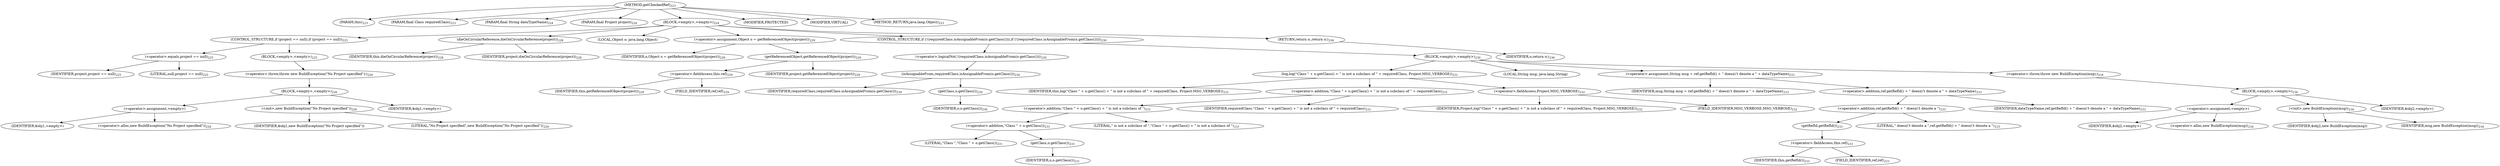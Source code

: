 digraph "getCheckedRef" {  
"246" [label = <(METHOD,getCheckedRef)<SUB>223</SUB>> ]
"29" [label = <(PARAM,this)<SUB>223</SUB>> ]
"247" [label = <(PARAM,final Class requiredClass)<SUB>223</SUB>> ]
"248" [label = <(PARAM,final String dataTypeName)<SUB>224</SUB>> ]
"249" [label = <(PARAM,final Project project)<SUB>224</SUB>> ]
"250" [label = <(BLOCK,&lt;empty&gt;,&lt;empty&gt;)<SUB>224</SUB>> ]
"251" [label = <(CONTROL_STRUCTURE,if (project == null),if (project == null))<SUB>225</SUB>> ]
"252" [label = <(&lt;operator&gt;.equals,project == null)<SUB>225</SUB>> ]
"253" [label = <(IDENTIFIER,project,project == null)<SUB>225</SUB>> ]
"254" [label = <(LITERAL,null,project == null)<SUB>225</SUB>> ]
"255" [label = <(BLOCK,&lt;empty&gt;,&lt;empty&gt;)<SUB>225</SUB>> ]
"256" [label = <(&lt;operator&gt;.throw,throw new BuildException(&quot;No Project specified&quot;);)<SUB>226</SUB>> ]
"257" [label = <(BLOCK,&lt;empty&gt;,&lt;empty&gt;)<SUB>226</SUB>> ]
"258" [label = <(&lt;operator&gt;.assignment,&lt;empty&gt;)> ]
"259" [label = <(IDENTIFIER,$obj1,&lt;empty&gt;)> ]
"260" [label = <(&lt;operator&gt;.alloc,new BuildException(&quot;No Project specified&quot;))<SUB>226</SUB>> ]
"261" [label = <(&lt;init&gt;,new BuildException(&quot;No Project specified&quot;))<SUB>226</SUB>> ]
"262" [label = <(IDENTIFIER,$obj1,new BuildException(&quot;No Project specified&quot;))> ]
"263" [label = <(LITERAL,&quot;No Project specified&quot;,new BuildException(&quot;No Project specified&quot;))<SUB>226</SUB>> ]
"264" [label = <(IDENTIFIER,$obj1,&lt;empty&gt;)> ]
"265" [label = <(dieOnCircularReference,dieOnCircularReference(project))<SUB>228</SUB>> ]
"28" [label = <(IDENTIFIER,this,dieOnCircularReference(project))<SUB>228</SUB>> ]
"266" [label = <(IDENTIFIER,project,dieOnCircularReference(project))<SUB>228</SUB>> ]
"267" [label = <(LOCAL,Object o: java.lang.Object)> ]
"268" [label = <(&lt;operator&gt;.assignment,Object o = getReferencedObject(project))<SUB>229</SUB>> ]
"269" [label = <(IDENTIFIER,o,Object o = getReferencedObject(project))<SUB>229</SUB>> ]
"270" [label = <(getReferencedObject,getReferencedObject(project))<SUB>229</SUB>> ]
"271" [label = <(&lt;operator&gt;.fieldAccess,this.ref)<SUB>229</SUB>> ]
"272" [label = <(IDENTIFIER,this,getReferencedObject(project))<SUB>229</SUB>> ]
"273" [label = <(FIELD_IDENTIFIER,ref,ref)<SUB>229</SUB>> ]
"274" [label = <(IDENTIFIER,project,getReferencedObject(project))<SUB>229</SUB>> ]
"275" [label = <(CONTROL_STRUCTURE,if (!(requiredClass.isAssignableFrom(o.getClass()))),if (!(requiredClass.isAssignableFrom(o.getClass()))))<SUB>230</SUB>> ]
"276" [label = <(&lt;operator&gt;.logicalNot,!(requiredClass.isAssignableFrom(o.getClass())))<SUB>230</SUB>> ]
"277" [label = <(isAssignableFrom,requiredClass.isAssignableFrom(o.getClass()))<SUB>230</SUB>> ]
"278" [label = <(IDENTIFIER,requiredClass,requiredClass.isAssignableFrom(o.getClass()))<SUB>230</SUB>> ]
"279" [label = <(getClass,o.getClass())<SUB>230</SUB>> ]
"280" [label = <(IDENTIFIER,o,o.getClass())<SUB>230</SUB>> ]
"281" [label = <(BLOCK,&lt;empty&gt;,&lt;empty&gt;)<SUB>230</SUB>> ]
"282" [label = <(log,log(&quot;Class &quot; + o.getClass() + &quot; is not a subclass of &quot; + requiredClass, Project.MSG_VERBOSE))<SUB>231</SUB>> ]
"30" [label = <(IDENTIFIER,this,log(&quot;Class &quot; + o.getClass() + &quot; is not a subclass of &quot; + requiredClass, Project.MSG_VERBOSE))<SUB>231</SUB>> ]
"283" [label = <(&lt;operator&gt;.addition,&quot;Class &quot; + o.getClass() + &quot; is not a subclass of &quot; + requiredClass)<SUB>231</SUB>> ]
"284" [label = <(&lt;operator&gt;.addition,&quot;Class &quot; + o.getClass() + &quot; is not a subclass of &quot;)<SUB>231</SUB>> ]
"285" [label = <(&lt;operator&gt;.addition,&quot;Class &quot; + o.getClass())<SUB>231</SUB>> ]
"286" [label = <(LITERAL,&quot;Class &quot;,&quot;Class &quot; + o.getClass())<SUB>231</SUB>> ]
"287" [label = <(getClass,o.getClass())<SUB>231</SUB>> ]
"288" [label = <(IDENTIFIER,o,o.getClass())<SUB>231</SUB>> ]
"289" [label = <(LITERAL,&quot; is not a subclass of &quot;,&quot;Class &quot; + o.getClass() + &quot; is not a subclass of &quot;)<SUB>231</SUB>> ]
"290" [label = <(IDENTIFIER,requiredClass,&quot;Class &quot; + o.getClass() + &quot; is not a subclass of &quot; + requiredClass)<SUB>231</SUB>> ]
"291" [label = <(&lt;operator&gt;.fieldAccess,Project.MSG_VERBOSE)<SUB>232</SUB>> ]
"292" [label = <(IDENTIFIER,Project,log(&quot;Class &quot; + o.getClass() + &quot; is not a subclass of &quot; + requiredClass, Project.MSG_VERBOSE))<SUB>232</SUB>> ]
"293" [label = <(FIELD_IDENTIFIER,MSG_VERBOSE,MSG_VERBOSE)<SUB>232</SUB>> ]
"294" [label = <(LOCAL,String msg: java.lang.String)> ]
"295" [label = <(&lt;operator&gt;.assignment,String msg = ref.getRefId() + &quot; doesn\'t denote a &quot; + dataTypeName)<SUB>233</SUB>> ]
"296" [label = <(IDENTIFIER,msg,String msg = ref.getRefId() + &quot; doesn\'t denote a &quot; + dataTypeName)<SUB>233</SUB>> ]
"297" [label = <(&lt;operator&gt;.addition,ref.getRefId() + &quot; doesn\'t denote a &quot; + dataTypeName)<SUB>233</SUB>> ]
"298" [label = <(&lt;operator&gt;.addition,ref.getRefId() + &quot; doesn\'t denote a &quot;)<SUB>233</SUB>> ]
"299" [label = <(getRefId,getRefId())<SUB>233</SUB>> ]
"300" [label = <(&lt;operator&gt;.fieldAccess,this.ref)<SUB>233</SUB>> ]
"301" [label = <(IDENTIFIER,this,getRefId())<SUB>233</SUB>> ]
"302" [label = <(FIELD_IDENTIFIER,ref,ref)<SUB>233</SUB>> ]
"303" [label = <(LITERAL,&quot; doesn\'t denote a &quot;,ref.getRefId() + &quot; doesn\'t denote a &quot;)<SUB>233</SUB>> ]
"304" [label = <(IDENTIFIER,dataTypeName,ref.getRefId() + &quot; doesn\'t denote a &quot; + dataTypeName)<SUB>233</SUB>> ]
"305" [label = <(&lt;operator&gt;.throw,throw new BuildException(msg);)<SUB>234</SUB>> ]
"306" [label = <(BLOCK,&lt;empty&gt;,&lt;empty&gt;)<SUB>234</SUB>> ]
"307" [label = <(&lt;operator&gt;.assignment,&lt;empty&gt;)> ]
"308" [label = <(IDENTIFIER,$obj2,&lt;empty&gt;)> ]
"309" [label = <(&lt;operator&gt;.alloc,new BuildException(msg))<SUB>234</SUB>> ]
"310" [label = <(&lt;init&gt;,new BuildException(msg))<SUB>234</SUB>> ]
"311" [label = <(IDENTIFIER,$obj2,new BuildException(msg))> ]
"312" [label = <(IDENTIFIER,msg,new BuildException(msg))<SUB>234</SUB>> ]
"313" [label = <(IDENTIFIER,$obj2,&lt;empty&gt;)> ]
"314" [label = <(RETURN,return o;,return o;)<SUB>236</SUB>> ]
"315" [label = <(IDENTIFIER,o,return o;)<SUB>236</SUB>> ]
"316" [label = <(MODIFIER,PROTECTED)> ]
"317" [label = <(MODIFIER,VIRTUAL)> ]
"318" [label = <(METHOD_RETURN,java.lang.Object)<SUB>223</SUB>> ]
  "246" -> "29" 
  "246" -> "247" 
  "246" -> "248" 
  "246" -> "249" 
  "246" -> "250" 
  "246" -> "316" 
  "246" -> "317" 
  "246" -> "318" 
  "250" -> "251" 
  "250" -> "265" 
  "250" -> "267" 
  "250" -> "268" 
  "250" -> "275" 
  "250" -> "314" 
  "251" -> "252" 
  "251" -> "255" 
  "252" -> "253" 
  "252" -> "254" 
  "255" -> "256" 
  "256" -> "257" 
  "257" -> "258" 
  "257" -> "261" 
  "257" -> "264" 
  "258" -> "259" 
  "258" -> "260" 
  "261" -> "262" 
  "261" -> "263" 
  "265" -> "28" 
  "265" -> "266" 
  "268" -> "269" 
  "268" -> "270" 
  "270" -> "271" 
  "270" -> "274" 
  "271" -> "272" 
  "271" -> "273" 
  "275" -> "276" 
  "275" -> "281" 
  "276" -> "277" 
  "277" -> "278" 
  "277" -> "279" 
  "279" -> "280" 
  "281" -> "282" 
  "281" -> "294" 
  "281" -> "295" 
  "281" -> "305" 
  "282" -> "30" 
  "282" -> "283" 
  "282" -> "291" 
  "283" -> "284" 
  "283" -> "290" 
  "284" -> "285" 
  "284" -> "289" 
  "285" -> "286" 
  "285" -> "287" 
  "287" -> "288" 
  "291" -> "292" 
  "291" -> "293" 
  "295" -> "296" 
  "295" -> "297" 
  "297" -> "298" 
  "297" -> "304" 
  "298" -> "299" 
  "298" -> "303" 
  "299" -> "300" 
  "300" -> "301" 
  "300" -> "302" 
  "305" -> "306" 
  "306" -> "307" 
  "306" -> "310" 
  "306" -> "313" 
  "307" -> "308" 
  "307" -> "309" 
  "310" -> "311" 
  "310" -> "312" 
  "314" -> "315" 
}
